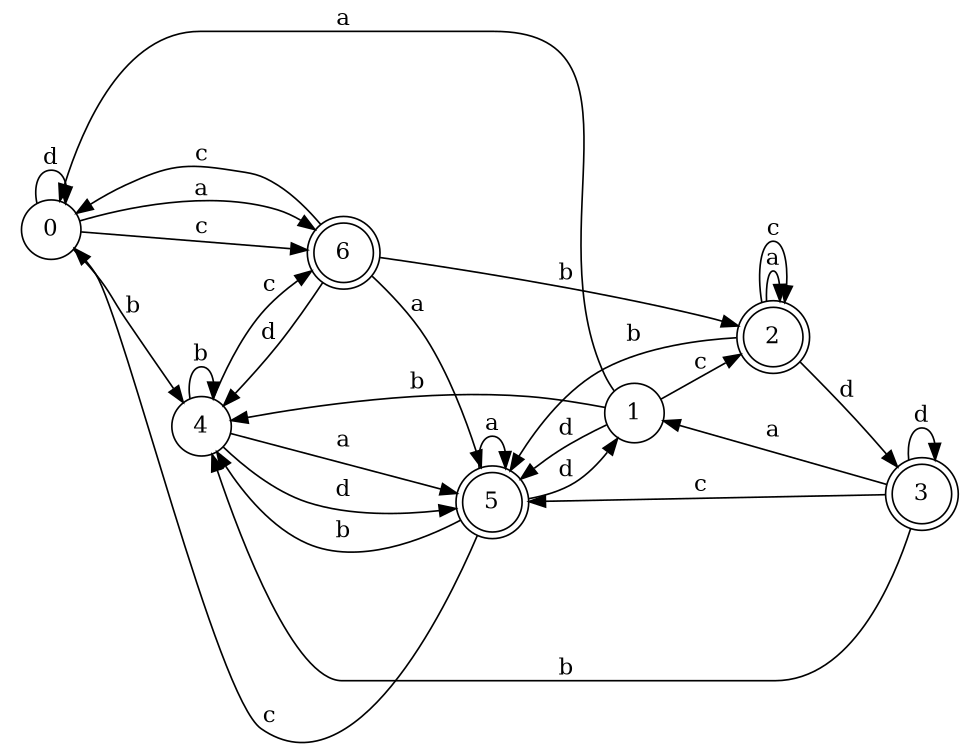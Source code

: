 digraph n6_1 {
__start0 [label="" shape="none"];

rankdir=LR;
size="8,5";

s0 [style="filled", color="black", fillcolor="white" shape="circle", label="0"];
s1 [style="filled", color="black", fillcolor="white" shape="circle", label="1"];
s2 [style="rounded,filled", color="black", fillcolor="white" shape="doublecircle", label="2"];
s3 [style="rounded,filled", color="black", fillcolor="white" shape="doublecircle", label="3"];
s4 [style="filled", color="black", fillcolor="white" shape="circle", label="4"];
s5 [style="rounded,filled", color="black", fillcolor="white" shape="doublecircle", label="5"];
s6 [style="rounded,filled", color="black", fillcolor="white" shape="doublecircle", label="6"];
s0 -> s6 [label="a"];
s0 -> s4 [label="b"];
s0 -> s6 [label="c"];
s0 -> s0 [label="d"];
s1 -> s0 [label="a"];
s1 -> s4 [label="b"];
s1 -> s2 [label="c"];
s1 -> s5 [label="d"];
s2 -> s2 [label="a"];
s2 -> s5 [label="b"];
s2 -> s2 [label="c"];
s2 -> s3 [label="d"];
s3 -> s1 [label="a"];
s3 -> s4 [label="b"];
s3 -> s5 [label="c"];
s3 -> s3 [label="d"];
s4 -> s5 [label="a"];
s4 -> s4 [label="b"];
s4 -> s6 [label="c"];
s4 -> s5 [label="d"];
s5 -> s5 [label="a"];
s5 -> s4 [label="b"];
s5 -> s0 [label="c"];
s5 -> s1 [label="d"];
s6 -> s5 [label="a"];
s6 -> s2 [label="b"];
s6 -> s0 [label="c"];
s6 -> s4 [label="d"];

}